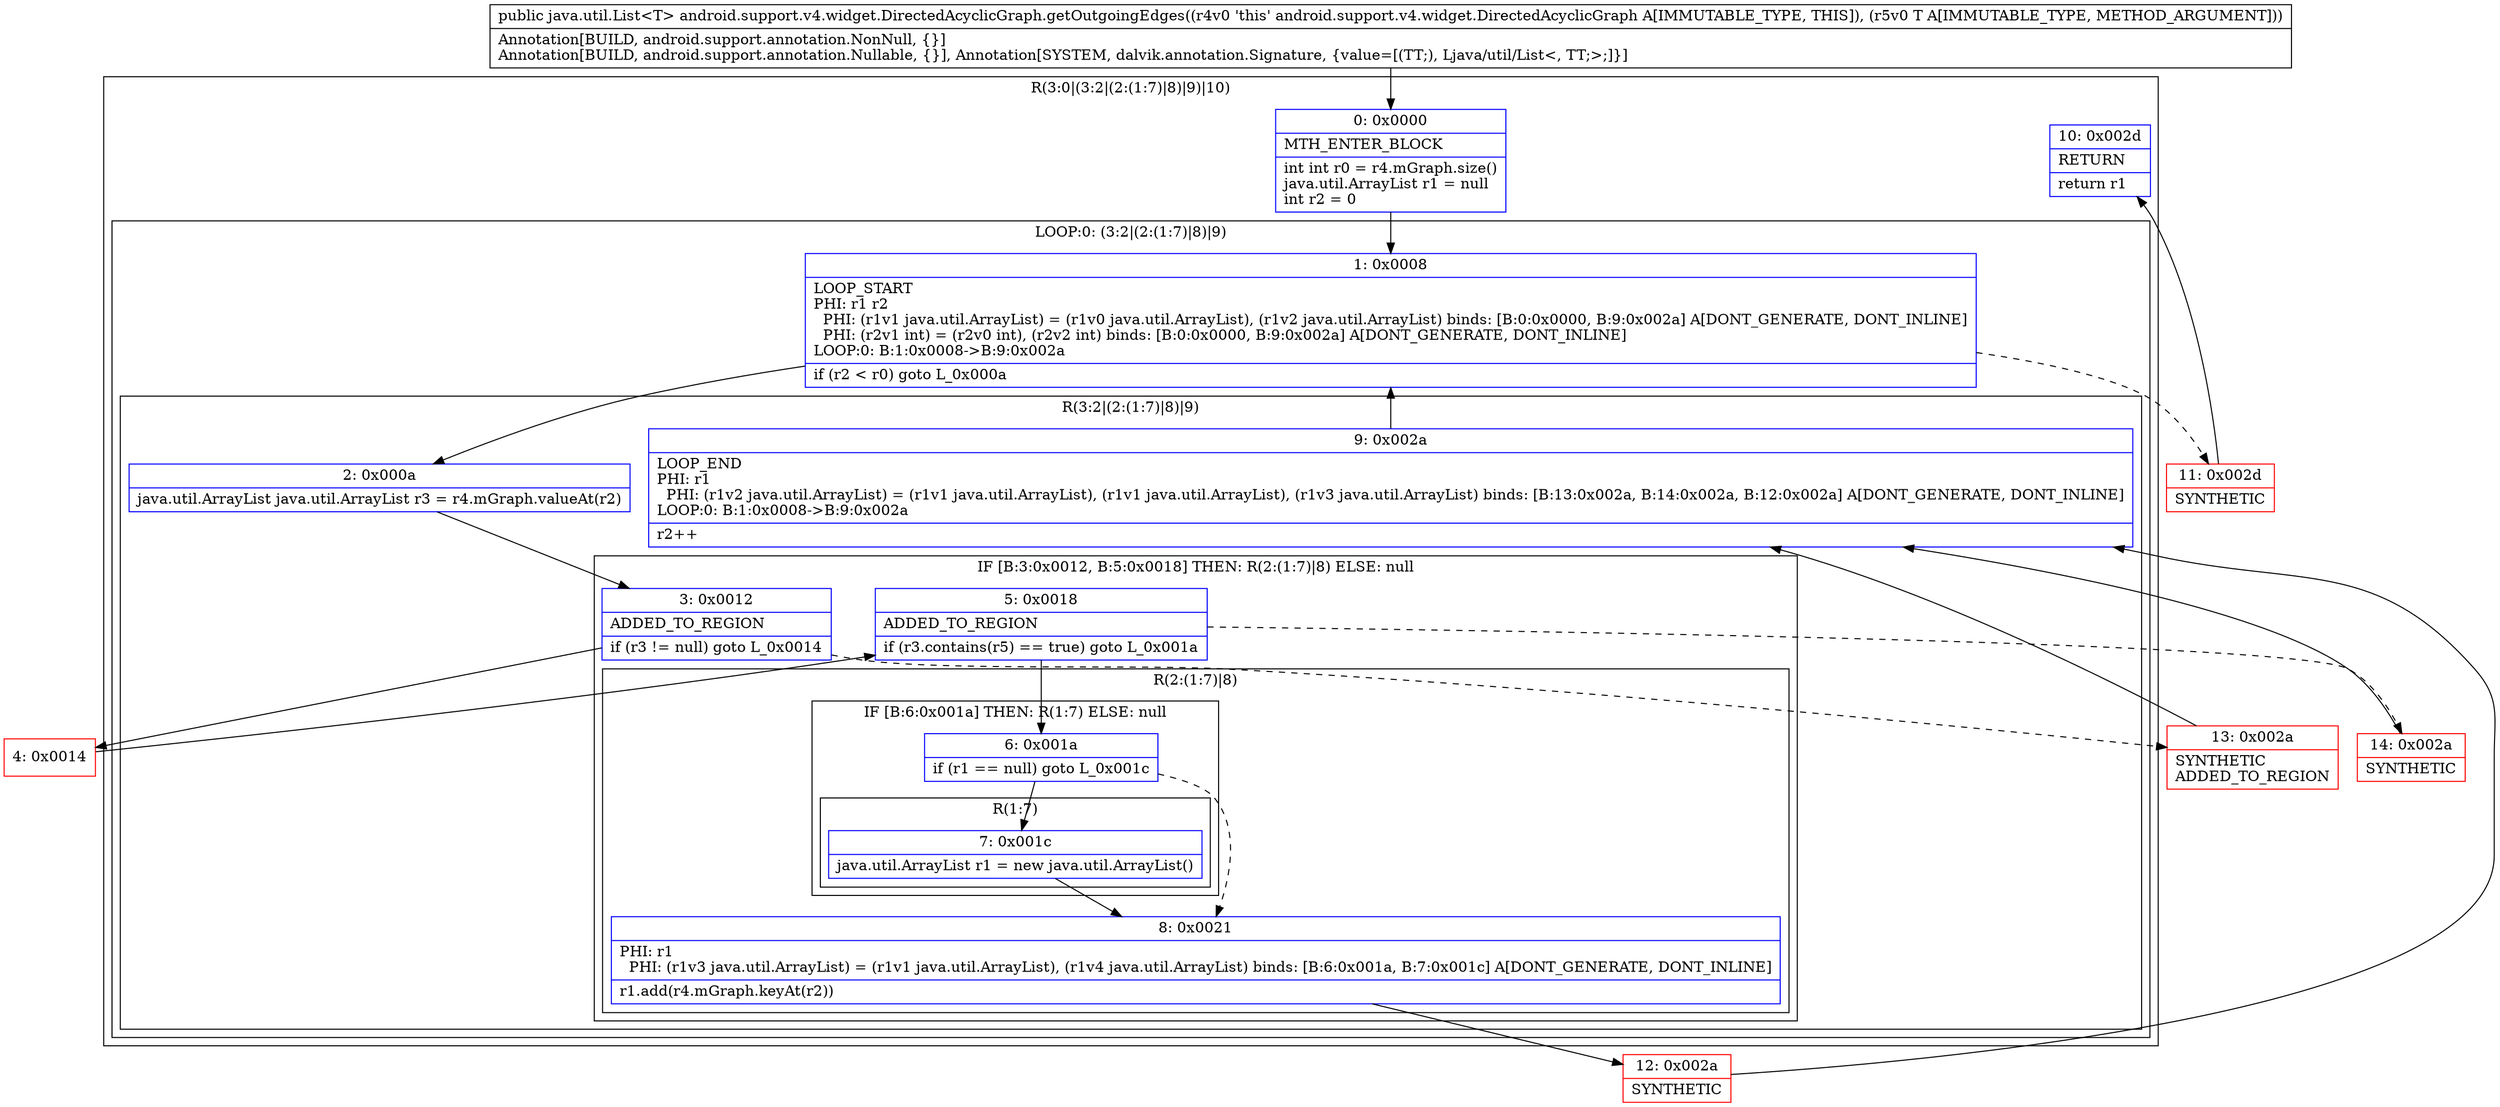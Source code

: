 digraph "CFG forandroid.support.v4.widget.DirectedAcyclicGraph.getOutgoingEdges(Ljava\/lang\/Object;)Ljava\/util\/List;" {
subgraph cluster_Region_1371665078 {
label = "R(3:0|(3:2|(2:(1:7)|8)|9)|10)";
node [shape=record,color=blue];
Node_0 [shape=record,label="{0\:\ 0x0000|MTH_ENTER_BLOCK\l|int int r0 = r4.mGraph.size()\ljava.util.ArrayList r1 = null\lint r2 = 0\l}"];
subgraph cluster_LoopRegion_1456944326 {
label = "LOOP:0: (3:2|(2:(1:7)|8)|9)";
node [shape=record,color=blue];
Node_1 [shape=record,label="{1\:\ 0x0008|LOOP_START\lPHI: r1 r2 \l  PHI: (r1v1 java.util.ArrayList) = (r1v0 java.util.ArrayList), (r1v2 java.util.ArrayList) binds: [B:0:0x0000, B:9:0x002a] A[DONT_GENERATE, DONT_INLINE]\l  PHI: (r2v1 int) = (r2v0 int), (r2v2 int) binds: [B:0:0x0000, B:9:0x002a] A[DONT_GENERATE, DONT_INLINE]\lLOOP:0: B:1:0x0008\-\>B:9:0x002a\l|if (r2 \< r0) goto L_0x000a\l}"];
subgraph cluster_Region_424899187 {
label = "R(3:2|(2:(1:7)|8)|9)";
node [shape=record,color=blue];
Node_2 [shape=record,label="{2\:\ 0x000a|java.util.ArrayList java.util.ArrayList r3 = r4.mGraph.valueAt(r2)\l}"];
subgraph cluster_IfRegion_137595892 {
label = "IF [B:3:0x0012, B:5:0x0018] THEN: R(2:(1:7)|8) ELSE: null";
node [shape=record,color=blue];
Node_3 [shape=record,label="{3\:\ 0x0012|ADDED_TO_REGION\l|if (r3 != null) goto L_0x0014\l}"];
Node_5 [shape=record,label="{5\:\ 0x0018|ADDED_TO_REGION\l|if (r3.contains(r5) == true) goto L_0x001a\l}"];
subgraph cluster_Region_1993152872 {
label = "R(2:(1:7)|8)";
node [shape=record,color=blue];
subgraph cluster_IfRegion_675744404 {
label = "IF [B:6:0x001a] THEN: R(1:7) ELSE: null";
node [shape=record,color=blue];
Node_6 [shape=record,label="{6\:\ 0x001a|if (r1 == null) goto L_0x001c\l}"];
subgraph cluster_Region_1420344102 {
label = "R(1:7)";
node [shape=record,color=blue];
Node_7 [shape=record,label="{7\:\ 0x001c|java.util.ArrayList r1 = new java.util.ArrayList()\l}"];
}
}
Node_8 [shape=record,label="{8\:\ 0x0021|PHI: r1 \l  PHI: (r1v3 java.util.ArrayList) = (r1v1 java.util.ArrayList), (r1v4 java.util.ArrayList) binds: [B:6:0x001a, B:7:0x001c] A[DONT_GENERATE, DONT_INLINE]\l|r1.add(r4.mGraph.keyAt(r2))\l}"];
}
}
Node_9 [shape=record,label="{9\:\ 0x002a|LOOP_END\lPHI: r1 \l  PHI: (r1v2 java.util.ArrayList) = (r1v1 java.util.ArrayList), (r1v1 java.util.ArrayList), (r1v3 java.util.ArrayList) binds: [B:13:0x002a, B:14:0x002a, B:12:0x002a] A[DONT_GENERATE, DONT_INLINE]\lLOOP:0: B:1:0x0008\-\>B:9:0x002a\l|r2++\l}"];
}
}
Node_10 [shape=record,label="{10\:\ 0x002d|RETURN\l|return r1\l}"];
}
Node_4 [shape=record,color=red,label="{4\:\ 0x0014}"];
Node_11 [shape=record,color=red,label="{11\:\ 0x002d|SYNTHETIC\l}"];
Node_12 [shape=record,color=red,label="{12\:\ 0x002a|SYNTHETIC\l}"];
Node_13 [shape=record,color=red,label="{13\:\ 0x002a|SYNTHETIC\lADDED_TO_REGION\l}"];
Node_14 [shape=record,color=red,label="{14\:\ 0x002a|SYNTHETIC\l}"];
MethodNode[shape=record,label="{public java.util.List\<T\> android.support.v4.widget.DirectedAcyclicGraph.getOutgoingEdges((r4v0 'this' android.support.v4.widget.DirectedAcyclicGraph A[IMMUTABLE_TYPE, THIS]), (r5v0 T A[IMMUTABLE_TYPE, METHOD_ARGUMENT]))  | Annotation[BUILD, android.support.annotation.NonNull, \{\}]\lAnnotation[BUILD, android.support.annotation.Nullable, \{\}], Annotation[SYSTEM, dalvik.annotation.Signature, \{value=[(TT;), Ljava\/util\/List\<, TT;\>;]\}]\l}"];
MethodNode -> Node_0;
Node_0 -> Node_1;
Node_1 -> Node_2;
Node_1 -> Node_11[style=dashed];
Node_2 -> Node_3;
Node_3 -> Node_4;
Node_3 -> Node_13[style=dashed];
Node_5 -> Node_6;
Node_5 -> Node_14[style=dashed];
Node_6 -> Node_7;
Node_6 -> Node_8[style=dashed];
Node_7 -> Node_8;
Node_8 -> Node_12;
Node_9 -> Node_1;
Node_4 -> Node_5;
Node_11 -> Node_10;
Node_12 -> Node_9;
Node_13 -> Node_9;
Node_14 -> Node_9;
}

